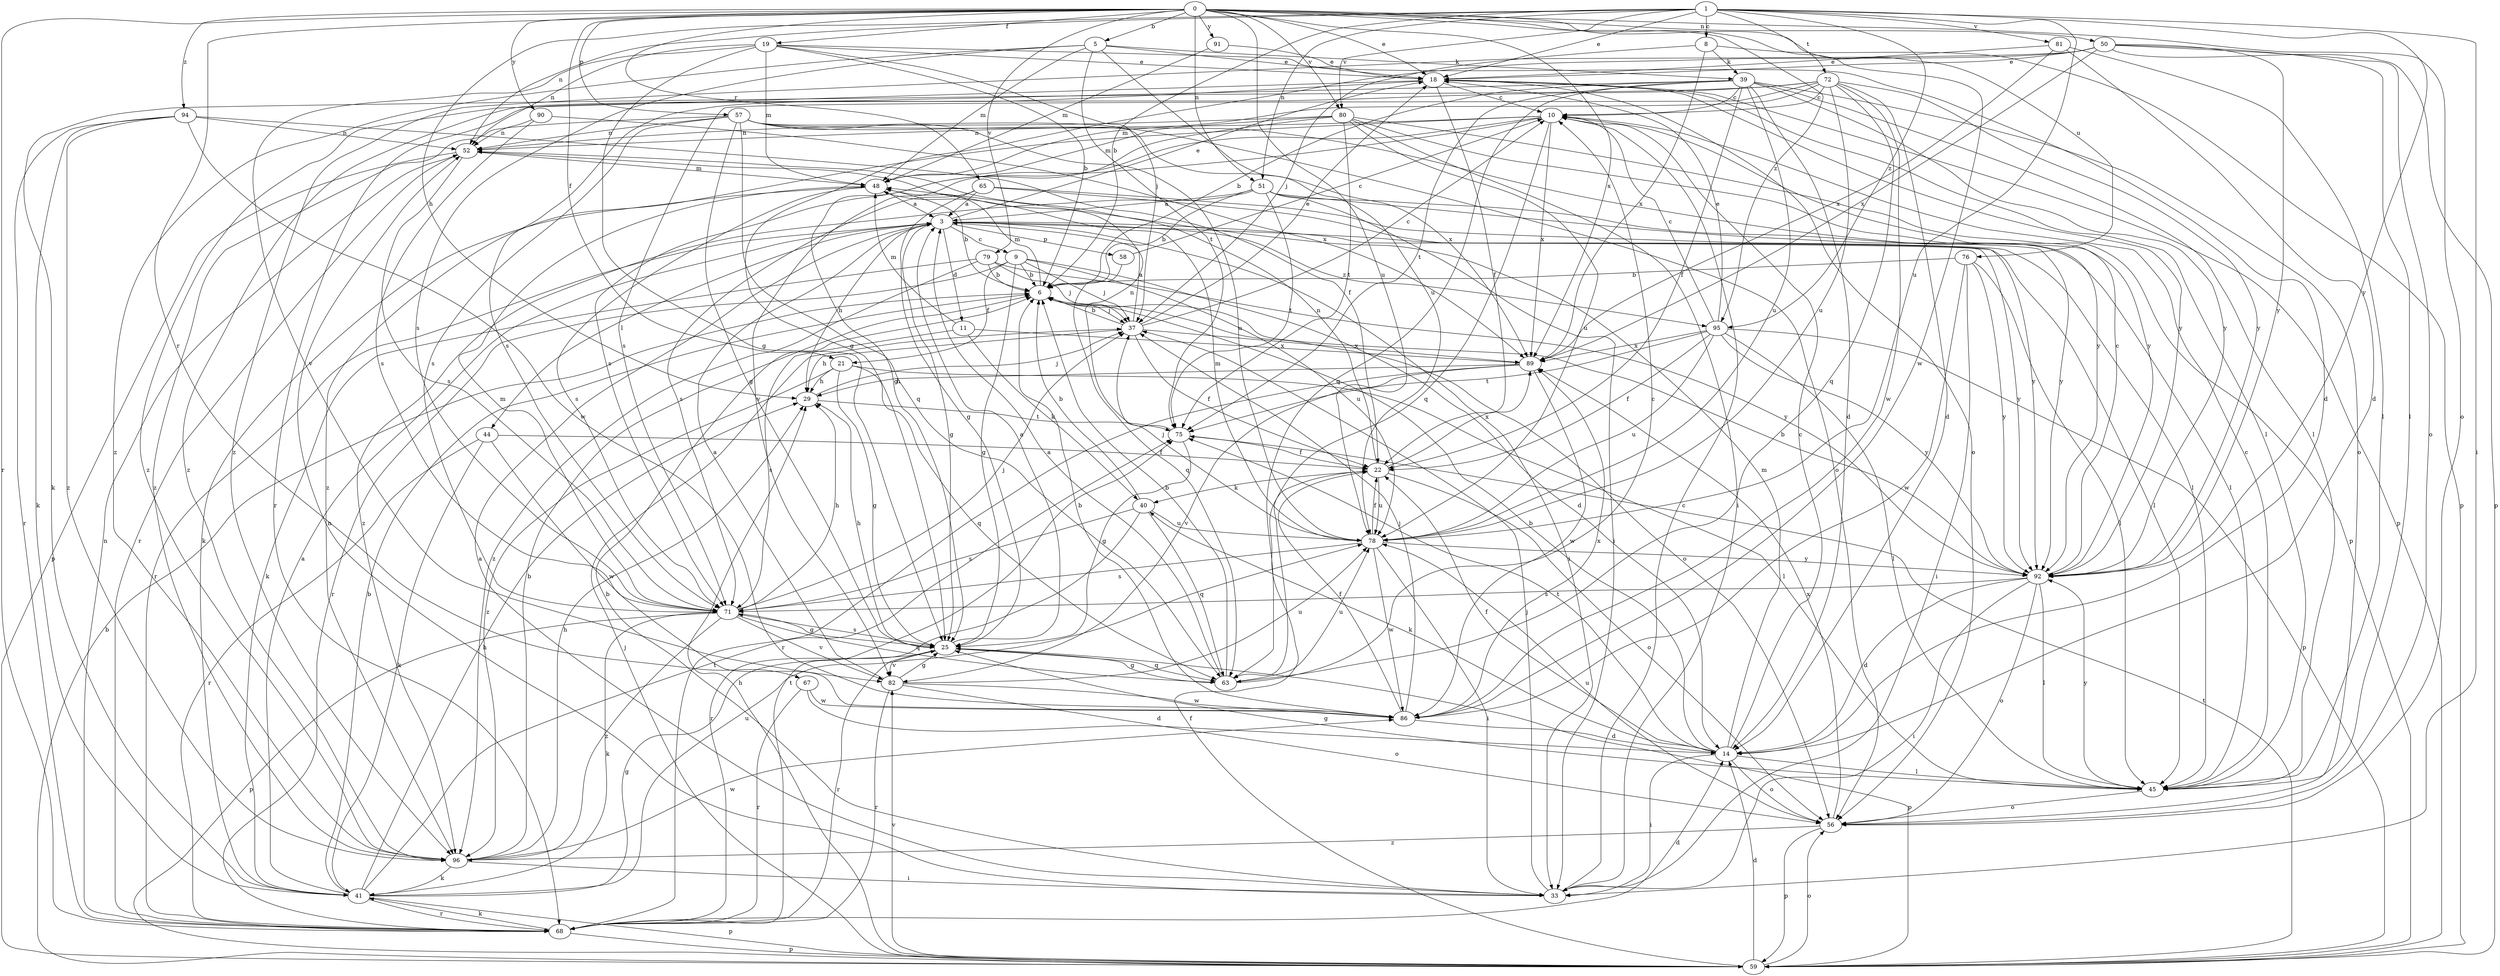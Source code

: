 strict digraph  {
0;
1;
3;
5;
6;
8;
9;
10;
11;
14;
18;
19;
21;
22;
25;
29;
33;
37;
39;
40;
41;
44;
45;
48;
50;
51;
52;
56;
57;
58;
59;
63;
65;
67;
68;
71;
72;
75;
76;
78;
79;
80;
81;
82;
86;
89;
90;
91;
92;
94;
95;
96;
0 -> 5  [label=b];
0 -> 18  [label=e];
0 -> 19  [label=f];
0 -> 21  [label=f];
0 -> 50  [label=n];
0 -> 51  [label=n];
0 -> 56  [label=o];
0 -> 57  [label=p];
0 -> 65  [label=r];
0 -> 67  [label=r];
0 -> 68  [label=r];
0 -> 76  [label=u];
0 -> 78  [label=u];
0 -> 79  [label=v];
0 -> 80  [label=v];
0 -> 86  [label=w];
0 -> 89  [label=x];
0 -> 90  [label=y];
0 -> 91  [label=y];
0 -> 94  [label=z];
0 -> 95  [label=z];
1 -> 6  [label=b];
1 -> 8  [label=c];
1 -> 18  [label=e];
1 -> 29  [label=h];
1 -> 33  [label=i];
1 -> 51  [label=n];
1 -> 52  [label=n];
1 -> 72  [label=t];
1 -> 78  [label=u];
1 -> 80  [label=v];
1 -> 81  [label=v];
1 -> 92  [label=y];
1 -> 95  [label=z];
3 -> 9  [label=c];
3 -> 11  [label=d];
3 -> 18  [label=e];
3 -> 25  [label=g];
3 -> 29  [label=h];
3 -> 33  [label=i];
3 -> 44  [label=l];
3 -> 45  [label=l];
3 -> 58  [label=p];
3 -> 68  [label=r];
3 -> 92  [label=y];
3 -> 95  [label=z];
5 -> 18  [label=e];
5 -> 39  [label=k];
5 -> 48  [label=m];
5 -> 71  [label=s];
5 -> 75  [label=t];
5 -> 78  [label=u];
5 -> 96  [label=z];
6 -> 37  [label=j];
6 -> 48  [label=m];
6 -> 56  [label=o];
8 -> 37  [label=j];
8 -> 39  [label=k];
8 -> 59  [label=p];
8 -> 89  [label=x];
9 -> 6  [label=b];
9 -> 14  [label=d];
9 -> 21  [label=f];
9 -> 25  [label=g];
9 -> 37  [label=j];
9 -> 68  [label=r];
9 -> 78  [label=u];
10 -> 52  [label=n];
10 -> 63  [label=q];
10 -> 71  [label=s];
10 -> 82  [label=v];
10 -> 89  [label=x];
10 -> 96  [label=z];
11 -> 40  [label=k];
11 -> 48  [label=m];
11 -> 71  [label=s];
11 -> 89  [label=x];
14 -> 6  [label=b];
14 -> 10  [label=c];
14 -> 22  [label=f];
14 -> 33  [label=i];
14 -> 40  [label=k];
14 -> 45  [label=l];
14 -> 48  [label=m];
14 -> 56  [label=o];
14 -> 75  [label=t];
18 -> 10  [label=c];
18 -> 22  [label=f];
18 -> 45  [label=l];
18 -> 56  [label=o];
18 -> 59  [label=p];
18 -> 71  [label=s];
18 -> 92  [label=y];
18 -> 96  [label=z];
19 -> 6  [label=b];
19 -> 14  [label=d];
19 -> 18  [label=e];
19 -> 25  [label=g];
19 -> 37  [label=j];
19 -> 48  [label=m];
19 -> 52  [label=n];
19 -> 82  [label=v];
21 -> 25  [label=g];
21 -> 29  [label=h];
21 -> 45  [label=l];
21 -> 63  [label=q];
21 -> 96  [label=z];
22 -> 40  [label=k];
22 -> 52  [label=n];
22 -> 56  [label=o];
22 -> 78  [label=u];
22 -> 89  [label=x];
25 -> 3  [label=a];
25 -> 29  [label=h];
25 -> 59  [label=p];
25 -> 63  [label=q];
25 -> 68  [label=r];
25 -> 71  [label=s];
25 -> 82  [label=v];
29 -> 37  [label=j];
29 -> 75  [label=t];
33 -> 3  [label=a];
33 -> 6  [label=b];
33 -> 10  [label=c];
33 -> 37  [label=j];
33 -> 52  [label=n];
37 -> 3  [label=a];
37 -> 6  [label=b];
37 -> 10  [label=c];
37 -> 18  [label=e];
37 -> 22  [label=f];
37 -> 29  [label=h];
37 -> 89  [label=x];
39 -> 6  [label=b];
39 -> 10  [label=c];
39 -> 14  [label=d];
39 -> 22  [label=f];
39 -> 45  [label=l];
39 -> 56  [label=o];
39 -> 63  [label=q];
39 -> 75  [label=t];
39 -> 78  [label=u];
39 -> 92  [label=y];
39 -> 96  [label=z];
40 -> 6  [label=b];
40 -> 63  [label=q];
40 -> 68  [label=r];
40 -> 71  [label=s];
40 -> 78  [label=u];
41 -> 3  [label=a];
41 -> 6  [label=b];
41 -> 25  [label=g];
41 -> 29  [label=h];
41 -> 59  [label=p];
41 -> 68  [label=r];
41 -> 75  [label=t];
41 -> 78  [label=u];
44 -> 22  [label=f];
44 -> 41  [label=k];
44 -> 68  [label=r];
44 -> 86  [label=w];
45 -> 10  [label=c];
45 -> 25  [label=g];
45 -> 56  [label=o];
45 -> 92  [label=y];
48 -> 3  [label=a];
48 -> 6  [label=b];
48 -> 41  [label=k];
48 -> 71  [label=s];
50 -> 18  [label=e];
50 -> 25  [label=g];
50 -> 45  [label=l];
50 -> 56  [label=o];
50 -> 59  [label=p];
50 -> 89  [label=x];
50 -> 92  [label=y];
50 -> 96  [label=z];
51 -> 3  [label=a];
51 -> 6  [label=b];
51 -> 33  [label=i];
51 -> 45  [label=l];
51 -> 75  [label=t];
51 -> 92  [label=y];
51 -> 96  [label=z];
52 -> 48  [label=m];
52 -> 59  [label=p];
52 -> 68  [label=r];
52 -> 71  [label=s];
56 -> 59  [label=p];
56 -> 78  [label=u];
56 -> 89  [label=x];
56 -> 96  [label=z];
57 -> 25  [label=g];
57 -> 52  [label=n];
57 -> 56  [label=o];
57 -> 63  [label=q];
57 -> 71  [label=s];
57 -> 78  [label=u];
57 -> 89  [label=x];
57 -> 92  [label=y];
57 -> 96  [label=z];
58 -> 10  [label=c];
58 -> 63  [label=q];
59 -> 6  [label=b];
59 -> 14  [label=d];
59 -> 22  [label=f];
59 -> 29  [label=h];
59 -> 37  [label=j];
59 -> 56  [label=o];
59 -> 75  [label=t];
59 -> 82  [label=v];
63 -> 3  [label=a];
63 -> 6  [label=b];
63 -> 10  [label=c];
63 -> 25  [label=g];
63 -> 78  [label=u];
65 -> 3  [label=a];
65 -> 25  [label=g];
65 -> 45  [label=l];
65 -> 71  [label=s];
65 -> 92  [label=y];
67 -> 14  [label=d];
67 -> 68  [label=r];
67 -> 86  [label=w];
68 -> 14  [label=d];
68 -> 41  [label=k];
68 -> 52  [label=n];
68 -> 59  [label=p];
68 -> 75  [label=t];
71 -> 25  [label=g];
71 -> 29  [label=h];
71 -> 37  [label=j];
71 -> 41  [label=k];
71 -> 48  [label=m];
71 -> 59  [label=p];
71 -> 63  [label=q];
71 -> 82  [label=v];
71 -> 96  [label=z];
72 -> 10  [label=c];
72 -> 14  [label=d];
72 -> 41  [label=k];
72 -> 48  [label=m];
72 -> 63  [label=q];
72 -> 68  [label=r];
72 -> 71  [label=s];
72 -> 78  [label=u];
72 -> 86  [label=w];
72 -> 92  [label=y];
75 -> 22  [label=f];
75 -> 25  [label=g];
75 -> 52  [label=n];
76 -> 6  [label=b];
76 -> 33  [label=i];
76 -> 45  [label=l];
76 -> 86  [label=w];
76 -> 92  [label=y];
78 -> 22  [label=f];
78 -> 33  [label=i];
78 -> 37  [label=j];
78 -> 48  [label=m];
78 -> 71  [label=s];
78 -> 86  [label=w];
78 -> 92  [label=y];
79 -> 6  [label=b];
79 -> 37  [label=j];
79 -> 41  [label=k];
79 -> 92  [label=y];
79 -> 96  [label=z];
80 -> 25  [label=g];
80 -> 33  [label=i];
80 -> 48  [label=m];
80 -> 52  [label=n];
80 -> 59  [label=p];
80 -> 75  [label=t];
80 -> 78  [label=u];
80 -> 92  [label=y];
81 -> 14  [label=d];
81 -> 18  [label=e];
81 -> 45  [label=l];
81 -> 89  [label=x];
82 -> 3  [label=a];
82 -> 25  [label=g];
82 -> 56  [label=o];
82 -> 68  [label=r];
82 -> 78  [label=u];
82 -> 86  [label=w];
86 -> 6  [label=b];
86 -> 14  [label=d];
86 -> 22  [label=f];
86 -> 37  [label=j];
86 -> 89  [label=x];
89 -> 29  [label=h];
89 -> 68  [label=r];
89 -> 82  [label=v];
89 -> 86  [label=w];
90 -> 52  [label=n];
90 -> 71  [label=s];
90 -> 89  [label=x];
91 -> 18  [label=e];
91 -> 48  [label=m];
92 -> 6  [label=b];
92 -> 10  [label=c];
92 -> 14  [label=d];
92 -> 33  [label=i];
92 -> 45  [label=l];
92 -> 56  [label=o];
92 -> 71  [label=s];
94 -> 22  [label=f];
94 -> 41  [label=k];
94 -> 52  [label=n];
94 -> 68  [label=r];
94 -> 86  [label=w];
94 -> 96  [label=z];
95 -> 10  [label=c];
95 -> 18  [label=e];
95 -> 22  [label=f];
95 -> 45  [label=l];
95 -> 59  [label=p];
95 -> 75  [label=t];
95 -> 78  [label=u];
95 -> 89  [label=x];
95 -> 92  [label=y];
96 -> 6  [label=b];
96 -> 29  [label=h];
96 -> 33  [label=i];
96 -> 41  [label=k];
96 -> 86  [label=w];
}
